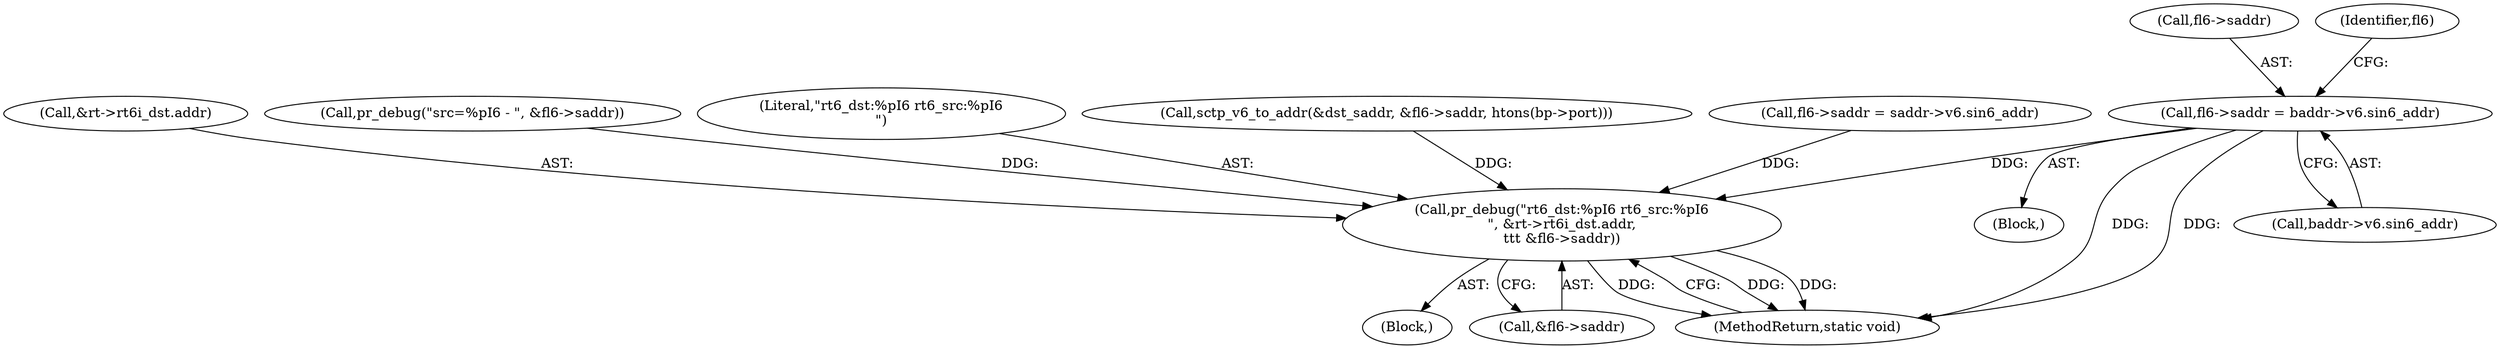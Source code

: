 digraph "0_linux_95ee62083cb6453e056562d91f597552021e6ae7@pointer" {
"1000405" [label="(Call,fl6->saddr = baddr->v6.sin6_addr)"];
"1000470" [label="(Call,pr_debug(\"rt6_dst:%pI6 rt6_src:%pI6\n\", &rt->rt6i_dst.addr,\n\t\t\t &fl6->saddr))"];
"1000472" [label="(Call,&rt->rt6i_dst.addr)"];
"1000246" [label="(Call,pr_debug(\"src=%pI6 - \", &fl6->saddr))"];
"1000406" [label="(Call,fl6->saddr)"];
"1000416" [label="(Identifier,fl6)"];
"1000471" [label="(Literal,\"rt6_dst:%pI6 rt6_src:%pI6\n\")"];
"1000470" [label="(Call,pr_debug(\"rt6_dst:%pI6 rt6_src:%pI6\n\", &rt->rt6i_dst.addr,\n\t\t\t &fl6->saddr))"];
"1000491" [label="(MethodReturn,static void)"];
"1000409" [label="(Call,baddr->v6.sin6_addr)"];
"1000444" [label="(Block,)"];
"1000478" [label="(Call,&fl6->saddr)"];
"1000404" [label="(Block,)"];
"1000291" [label="(Call,sctp_v6_to_addr(&dst_saddr, &fl6->saddr, htons(bp->port)))"];
"1000228" [label="(Call,fl6->saddr = saddr->v6.sin6_addr)"];
"1000405" [label="(Call,fl6->saddr = baddr->v6.sin6_addr)"];
"1000405" -> "1000404"  [label="AST: "];
"1000405" -> "1000409"  [label="CFG: "];
"1000406" -> "1000405"  [label="AST: "];
"1000409" -> "1000405"  [label="AST: "];
"1000416" -> "1000405"  [label="CFG: "];
"1000405" -> "1000491"  [label="DDG: "];
"1000405" -> "1000491"  [label="DDG: "];
"1000405" -> "1000470"  [label="DDG: "];
"1000470" -> "1000444"  [label="AST: "];
"1000470" -> "1000478"  [label="CFG: "];
"1000471" -> "1000470"  [label="AST: "];
"1000472" -> "1000470"  [label="AST: "];
"1000478" -> "1000470"  [label="AST: "];
"1000491" -> "1000470"  [label="CFG: "];
"1000470" -> "1000491"  [label="DDG: "];
"1000470" -> "1000491"  [label="DDG: "];
"1000470" -> "1000491"  [label="DDG: "];
"1000246" -> "1000470"  [label="DDG: "];
"1000291" -> "1000470"  [label="DDG: "];
"1000228" -> "1000470"  [label="DDG: "];
}
